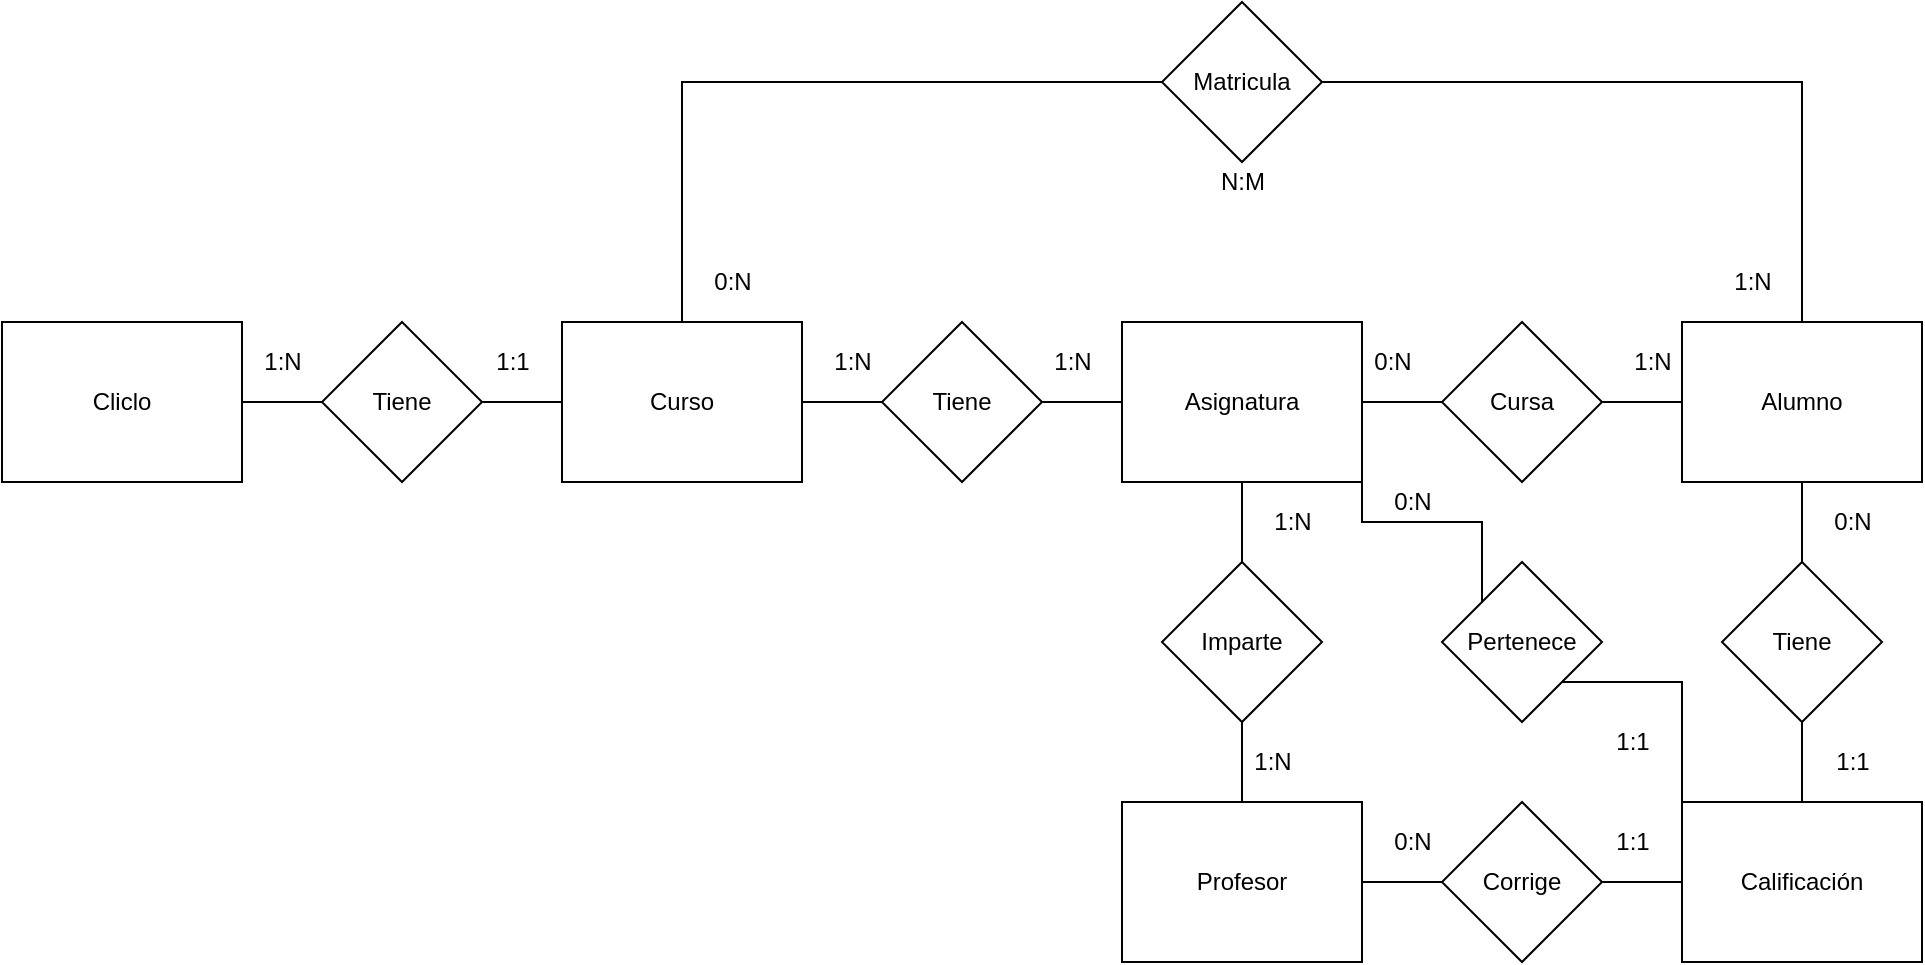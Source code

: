 <mxfile>
    <diagram id="5kfpAdUkdnOaYM7mSJJl" name="Página-1">
        <mxGraphModel dx="1918" dy="701" grid="1" gridSize="10" guides="1" tooltips="1" connect="1" arrows="1" fold="1" page="0" pageScale="1" pageWidth="827" pageHeight="1169" math="0" shadow="0">
            <root>
                <mxCell id="0"/>
                <mxCell id="1" parent="0"/>
                <mxCell id="wSvisuRL_RTwryQRVm_I-23" style="edgeStyle=orthogonalEdgeStyle;rounded=0;orthogonalLoop=1;jettySize=auto;html=1;exitX=0.5;exitY=0;exitDx=0;exitDy=0;entryX=1;entryY=0.5;entryDx=0;entryDy=0;endArrow=none;endFill=0;" parent="1" source="wSvisuRL_RTwryQRVm_I-1" target="wSvisuRL_RTwryQRVm_I-22" edge="1">
                    <mxGeometry relative="1" as="geometry"/>
                </mxCell>
                <mxCell id="wSvisuRL_RTwryQRVm_I-1" value="Alumno" style="rounded=0;whiteSpace=wrap;html=1;" parent="1" vertex="1">
                    <mxGeometry x="360" y="280" width="120" height="80" as="geometry"/>
                </mxCell>
                <mxCell id="wSvisuRL_RTwryQRVm_I-6" value="" style="edgeStyle=orthogonalEdgeStyle;rounded=0;orthogonalLoop=1;jettySize=auto;html=1;endArrow=none;endFill=0;" parent="1" source="wSvisuRL_RTwryQRVm_I-2" target="wSvisuRL_RTwryQRVm_I-1" edge="1">
                    <mxGeometry relative="1" as="geometry"/>
                </mxCell>
                <mxCell id="wSvisuRL_RTwryQRVm_I-2" value="Cursa" style="rhombus;whiteSpace=wrap;html=1;" parent="1" vertex="1">
                    <mxGeometry x="240" y="280" width="80" height="80" as="geometry"/>
                </mxCell>
                <mxCell id="wSvisuRL_RTwryQRVm_I-5" value="" style="edgeStyle=orthogonalEdgeStyle;rounded=0;orthogonalLoop=1;jettySize=auto;html=1;endArrow=none;endFill=0;" parent="1" source="wSvisuRL_RTwryQRVm_I-3" target="wSvisuRL_RTwryQRVm_I-2" edge="1">
                    <mxGeometry relative="1" as="geometry"/>
                </mxCell>
                <mxCell id="wSvisuRL_RTwryQRVm_I-8" value="" style="edgeStyle=orthogonalEdgeStyle;rounded=0;orthogonalLoop=1;jettySize=auto;html=1;endArrow=none;endFill=0;" parent="1" source="wSvisuRL_RTwryQRVm_I-3" target="wSvisuRL_RTwryQRVm_I-7" edge="1">
                    <mxGeometry relative="1" as="geometry"/>
                </mxCell>
                <mxCell id="wSvisuRL_RTwryQRVm_I-29" style="edgeStyle=orthogonalEdgeStyle;rounded=0;orthogonalLoop=1;jettySize=auto;html=1;exitX=1;exitY=1;exitDx=0;exitDy=0;entryX=0;entryY=0;entryDx=0;entryDy=0;endArrow=none;endFill=0;" parent="1" source="wSvisuRL_RTwryQRVm_I-3" target="wSvisuRL_RTwryQRVm_I-27" edge="1">
                    <mxGeometry relative="1" as="geometry"/>
                </mxCell>
                <mxCell id="wSvisuRL_RTwryQRVm_I-3" value="Asignatura" style="rounded=0;whiteSpace=wrap;html=1;" parent="1" vertex="1">
                    <mxGeometry x="80" y="280" width="120" height="80" as="geometry"/>
                </mxCell>
                <mxCell id="wSvisuRL_RTwryQRVm_I-9" value="" style="edgeStyle=orthogonalEdgeStyle;rounded=0;orthogonalLoop=1;jettySize=auto;html=1;endArrow=none;endFill=0;" parent="1" source="wSvisuRL_RTwryQRVm_I-4" target="wSvisuRL_RTwryQRVm_I-7" edge="1">
                    <mxGeometry relative="1" as="geometry"/>
                </mxCell>
                <mxCell id="wSvisuRL_RTwryQRVm_I-33" value="" style="edgeStyle=orthogonalEdgeStyle;rounded=0;orthogonalLoop=1;jettySize=auto;html=1;endArrow=none;endFill=0;" parent="1" source="wSvisuRL_RTwryQRVm_I-4" target="wSvisuRL_RTwryQRVm_I-11" edge="1">
                    <mxGeometry relative="1" as="geometry"/>
                </mxCell>
                <mxCell id="wSvisuRL_RTwryQRVm_I-4" value="Profesor" style="rounded=0;whiteSpace=wrap;html=1;" parent="1" vertex="1">
                    <mxGeometry x="80" y="520" width="120" height="80" as="geometry"/>
                </mxCell>
                <mxCell id="wSvisuRL_RTwryQRVm_I-7" value="Imparte" style="rhombus;whiteSpace=wrap;html=1;" parent="1" vertex="1">
                    <mxGeometry x="100" y="400" width="80" height="80" as="geometry"/>
                </mxCell>
                <mxCell id="wSvisuRL_RTwryQRVm_I-31" style="edgeStyle=orthogonalEdgeStyle;rounded=0;orthogonalLoop=1;jettySize=auto;html=1;exitX=0.5;exitY=0;exitDx=0;exitDy=0;endArrow=none;endFill=0;" parent="1" source="wSvisuRL_RTwryQRVm_I-10" target="wSvisuRL_RTwryQRVm_I-28" edge="1">
                    <mxGeometry relative="1" as="geometry"/>
                </mxCell>
                <mxCell id="wSvisuRL_RTwryQRVm_I-10" value="Calificación" style="rounded=0;whiteSpace=wrap;html=1;" parent="1" vertex="1">
                    <mxGeometry x="360" y="520" width="120" height="80" as="geometry"/>
                </mxCell>
                <mxCell id="wSvisuRL_RTwryQRVm_I-34" value="" style="edgeStyle=orthogonalEdgeStyle;rounded=0;orthogonalLoop=1;jettySize=auto;html=1;endArrow=none;endFill=0;" parent="1" source="wSvisuRL_RTwryQRVm_I-11" target="wSvisuRL_RTwryQRVm_I-10" edge="1">
                    <mxGeometry relative="1" as="geometry"/>
                </mxCell>
                <mxCell id="wSvisuRL_RTwryQRVm_I-11" value="Corrige" style="rhombus;whiteSpace=wrap;html=1;" parent="1" vertex="1">
                    <mxGeometry x="240" y="520" width="80" height="80" as="geometry"/>
                </mxCell>
                <mxCell id="wSvisuRL_RTwryQRVm_I-16" value="" style="edgeStyle=orthogonalEdgeStyle;rounded=0;orthogonalLoop=1;jettySize=auto;html=1;endArrow=none;endFill=0;" parent="1" source="wSvisuRL_RTwryQRVm_I-12" target="wSvisuRL_RTwryQRVm_I-3" edge="1">
                    <mxGeometry relative="1" as="geometry"/>
                </mxCell>
                <mxCell id="wSvisuRL_RTwryQRVm_I-12" value="Tiene" style="rhombus;whiteSpace=wrap;html=1;" parent="1" vertex="1">
                    <mxGeometry x="-40" y="280" width="80" height="80" as="geometry"/>
                </mxCell>
                <mxCell id="wSvisuRL_RTwryQRVm_I-15" value="" style="edgeStyle=orthogonalEdgeStyle;rounded=0;orthogonalLoop=1;jettySize=auto;html=1;endArrow=none;endFill=0;" parent="1" source="wSvisuRL_RTwryQRVm_I-14" target="wSvisuRL_RTwryQRVm_I-12" edge="1">
                    <mxGeometry relative="1" as="geometry"/>
                </mxCell>
                <mxCell id="wSvisuRL_RTwryQRVm_I-14" value="Curso" style="rounded=0;whiteSpace=wrap;html=1;" parent="1" vertex="1">
                    <mxGeometry x="-200" y="280" width="120" height="80" as="geometry"/>
                </mxCell>
                <mxCell id="wSvisuRL_RTwryQRVm_I-20" value="" style="edgeStyle=orthogonalEdgeStyle;rounded=0;orthogonalLoop=1;jettySize=auto;html=1;endArrow=none;endFill=0;" parent="1" source="wSvisuRL_RTwryQRVm_I-18" target="wSvisuRL_RTwryQRVm_I-19" edge="1">
                    <mxGeometry relative="1" as="geometry"/>
                </mxCell>
                <mxCell id="wSvisuRL_RTwryQRVm_I-18" value="Cliclo" style="rounded=0;whiteSpace=wrap;html=1;" parent="1" vertex="1">
                    <mxGeometry x="-480" y="280" width="120" height="80" as="geometry"/>
                </mxCell>
                <mxCell id="wSvisuRL_RTwryQRVm_I-21" value="" style="edgeStyle=orthogonalEdgeStyle;rounded=0;orthogonalLoop=1;jettySize=auto;html=1;endArrow=none;endFill=0;" parent="1" source="wSvisuRL_RTwryQRVm_I-19" target="wSvisuRL_RTwryQRVm_I-14" edge="1">
                    <mxGeometry relative="1" as="geometry"/>
                </mxCell>
                <mxCell id="wSvisuRL_RTwryQRVm_I-19" value="Tiene" style="rhombus;whiteSpace=wrap;html=1;" parent="1" vertex="1">
                    <mxGeometry x="-320" y="280" width="80" height="80" as="geometry"/>
                </mxCell>
                <mxCell id="wSvisuRL_RTwryQRVm_I-25" style="edgeStyle=orthogonalEdgeStyle;rounded=0;orthogonalLoop=1;jettySize=auto;html=1;exitX=0;exitY=0.5;exitDx=0;exitDy=0;endArrow=none;endFill=0;" parent="1" source="wSvisuRL_RTwryQRVm_I-22" edge="1">
                    <mxGeometry relative="1" as="geometry">
                        <mxPoint x="-140" y="280" as="targetPoint"/>
                        <Array as="points">
                            <mxPoint x="-140" y="160"/>
                            <mxPoint x="-140" y="280"/>
                        </Array>
                    </mxGeometry>
                </mxCell>
                <mxCell id="wSvisuRL_RTwryQRVm_I-22" value="Matricula" style="rhombus;whiteSpace=wrap;html=1;" parent="1" vertex="1">
                    <mxGeometry x="100" y="120" width="80" height="80" as="geometry"/>
                </mxCell>
                <mxCell id="wSvisuRL_RTwryQRVm_I-30" style="edgeStyle=orthogonalEdgeStyle;rounded=0;orthogonalLoop=1;jettySize=auto;html=1;exitX=1;exitY=1;exitDx=0;exitDy=0;entryX=0;entryY=0;entryDx=0;entryDy=0;endArrow=none;endFill=0;" parent="1" source="wSvisuRL_RTwryQRVm_I-27" target="wSvisuRL_RTwryQRVm_I-10" edge="1">
                    <mxGeometry relative="1" as="geometry"/>
                </mxCell>
                <mxCell id="wSvisuRL_RTwryQRVm_I-27" value="Pertenece" style="rhombus;whiteSpace=wrap;html=1;" parent="1" vertex="1">
                    <mxGeometry x="240" y="400" width="80" height="80" as="geometry"/>
                </mxCell>
                <mxCell id="wSvisuRL_RTwryQRVm_I-32" value="" style="edgeStyle=orthogonalEdgeStyle;rounded=0;orthogonalLoop=1;jettySize=auto;html=1;endArrow=none;endFill=0;" parent="1" source="wSvisuRL_RTwryQRVm_I-28" target="wSvisuRL_RTwryQRVm_I-1" edge="1">
                    <mxGeometry relative="1" as="geometry"/>
                </mxCell>
                <mxCell id="wSvisuRL_RTwryQRVm_I-28" value="Tiene" style="rhombus;whiteSpace=wrap;html=1;" parent="1" vertex="1">
                    <mxGeometry x="380" y="400" width="80" height="80" as="geometry"/>
                </mxCell>
                <mxCell id="2" value="1:N" style="text;html=1;align=center;verticalAlign=middle;resizable=0;points=[];autosize=1;strokeColor=none;fillColor=none;" parent="1" vertex="1">
                    <mxGeometry x="-355" y="290" width="30" height="20" as="geometry"/>
                </mxCell>
                <mxCell id="4" value="1:1" style="text;html=1;align=center;verticalAlign=middle;resizable=0;points=[];autosize=1;strokeColor=none;fillColor=none;" parent="1" vertex="1">
                    <mxGeometry x="-240" y="290" width="30" height="20" as="geometry"/>
                </mxCell>
                <mxCell id="5" value="1:N" style="text;html=1;align=center;verticalAlign=middle;resizable=0;points=[];autosize=1;strokeColor=none;fillColor=none;" parent="1" vertex="1">
                    <mxGeometry x="-70" y="290" width="30" height="20" as="geometry"/>
                </mxCell>
                <mxCell id="6" value="1:N" style="text;html=1;align=center;verticalAlign=middle;resizable=0;points=[];autosize=1;strokeColor=none;fillColor=none;" parent="1" vertex="1">
                    <mxGeometry x="40" y="290" width="30" height="20" as="geometry"/>
                </mxCell>
                <mxCell id="7" value="1:N" style="text;html=1;align=center;verticalAlign=middle;resizable=0;points=[];autosize=1;strokeColor=none;fillColor=none;" parent="1" vertex="1">
                    <mxGeometry x="140" y="490" width="30" height="20" as="geometry"/>
                </mxCell>
                <mxCell id="8" value="1:N" style="text;html=1;align=center;verticalAlign=middle;resizable=0;points=[];autosize=1;strokeColor=none;fillColor=none;" parent="1" vertex="1">
                    <mxGeometry x="150" y="370" width="30" height="20" as="geometry"/>
                </mxCell>
                <mxCell id="9" value="0:N" style="text;html=1;align=center;verticalAlign=middle;resizable=0;points=[];autosize=1;strokeColor=none;fillColor=none;" parent="1" vertex="1">
                    <mxGeometry x="210" y="530" width="30" height="20" as="geometry"/>
                </mxCell>
                <mxCell id="10" value="1:1" style="text;html=1;align=center;verticalAlign=middle;resizable=0;points=[];autosize=1;strokeColor=none;fillColor=none;" parent="1" vertex="1">
                    <mxGeometry x="320" y="530" width="30" height="20" as="geometry"/>
                </mxCell>
                <mxCell id="11" value="0:N" style="text;html=1;align=center;verticalAlign=middle;resizable=0;points=[];autosize=1;strokeColor=none;fillColor=none;" parent="1" vertex="1">
                    <mxGeometry x="-130" y="250" width="30" height="20" as="geometry"/>
                </mxCell>
                <mxCell id="12" value="1:N" style="text;html=1;align=center;verticalAlign=middle;resizable=0;points=[];autosize=1;strokeColor=none;fillColor=none;" parent="1" vertex="1">
                    <mxGeometry x="380" y="250" width="30" height="20" as="geometry"/>
                </mxCell>
                <mxCell id="13" value="1:N" style="text;html=1;align=center;verticalAlign=middle;resizable=0;points=[];autosize=1;strokeColor=none;fillColor=none;" parent="1" vertex="1">
                    <mxGeometry x="330" y="290" width="30" height="20" as="geometry"/>
                </mxCell>
                <mxCell id="14" value="0:N" style="text;html=1;align=center;verticalAlign=middle;resizable=0;points=[];autosize=1;strokeColor=none;fillColor=none;" parent="1" vertex="1">
                    <mxGeometry x="200" y="290" width="30" height="20" as="geometry"/>
                </mxCell>
                <mxCell id="15" value="0:N" style="text;html=1;align=center;verticalAlign=middle;resizable=0;points=[];autosize=1;strokeColor=none;fillColor=none;" parent="1" vertex="1">
                    <mxGeometry x="430" y="370" width="30" height="20" as="geometry"/>
                </mxCell>
                <mxCell id="16" value="1:1" style="text;html=1;align=center;verticalAlign=middle;resizable=0;points=[];autosize=1;strokeColor=none;fillColor=none;" parent="1" vertex="1">
                    <mxGeometry x="430" y="490" width="30" height="20" as="geometry"/>
                </mxCell>
                <mxCell id="17" value="1:1" style="text;html=1;align=center;verticalAlign=middle;resizable=0;points=[];autosize=1;strokeColor=none;fillColor=none;" parent="1" vertex="1">
                    <mxGeometry x="320" y="480" width="30" height="20" as="geometry"/>
                </mxCell>
                <mxCell id="18" value="0:N" style="text;html=1;align=center;verticalAlign=middle;resizable=0;points=[];autosize=1;strokeColor=none;fillColor=none;" parent="1" vertex="1">
                    <mxGeometry x="210" y="360" width="30" height="20" as="geometry"/>
                </mxCell>
                <mxCell id="20" value="N:M" style="text;html=1;align=center;verticalAlign=middle;resizable=0;points=[];autosize=1;strokeColor=none;fillColor=none;" vertex="1" parent="1">
                    <mxGeometry x="120" y="200" width="40" height="20" as="geometry"/>
                </mxCell>
            </root>
        </mxGraphModel>
    </diagram>
</mxfile>